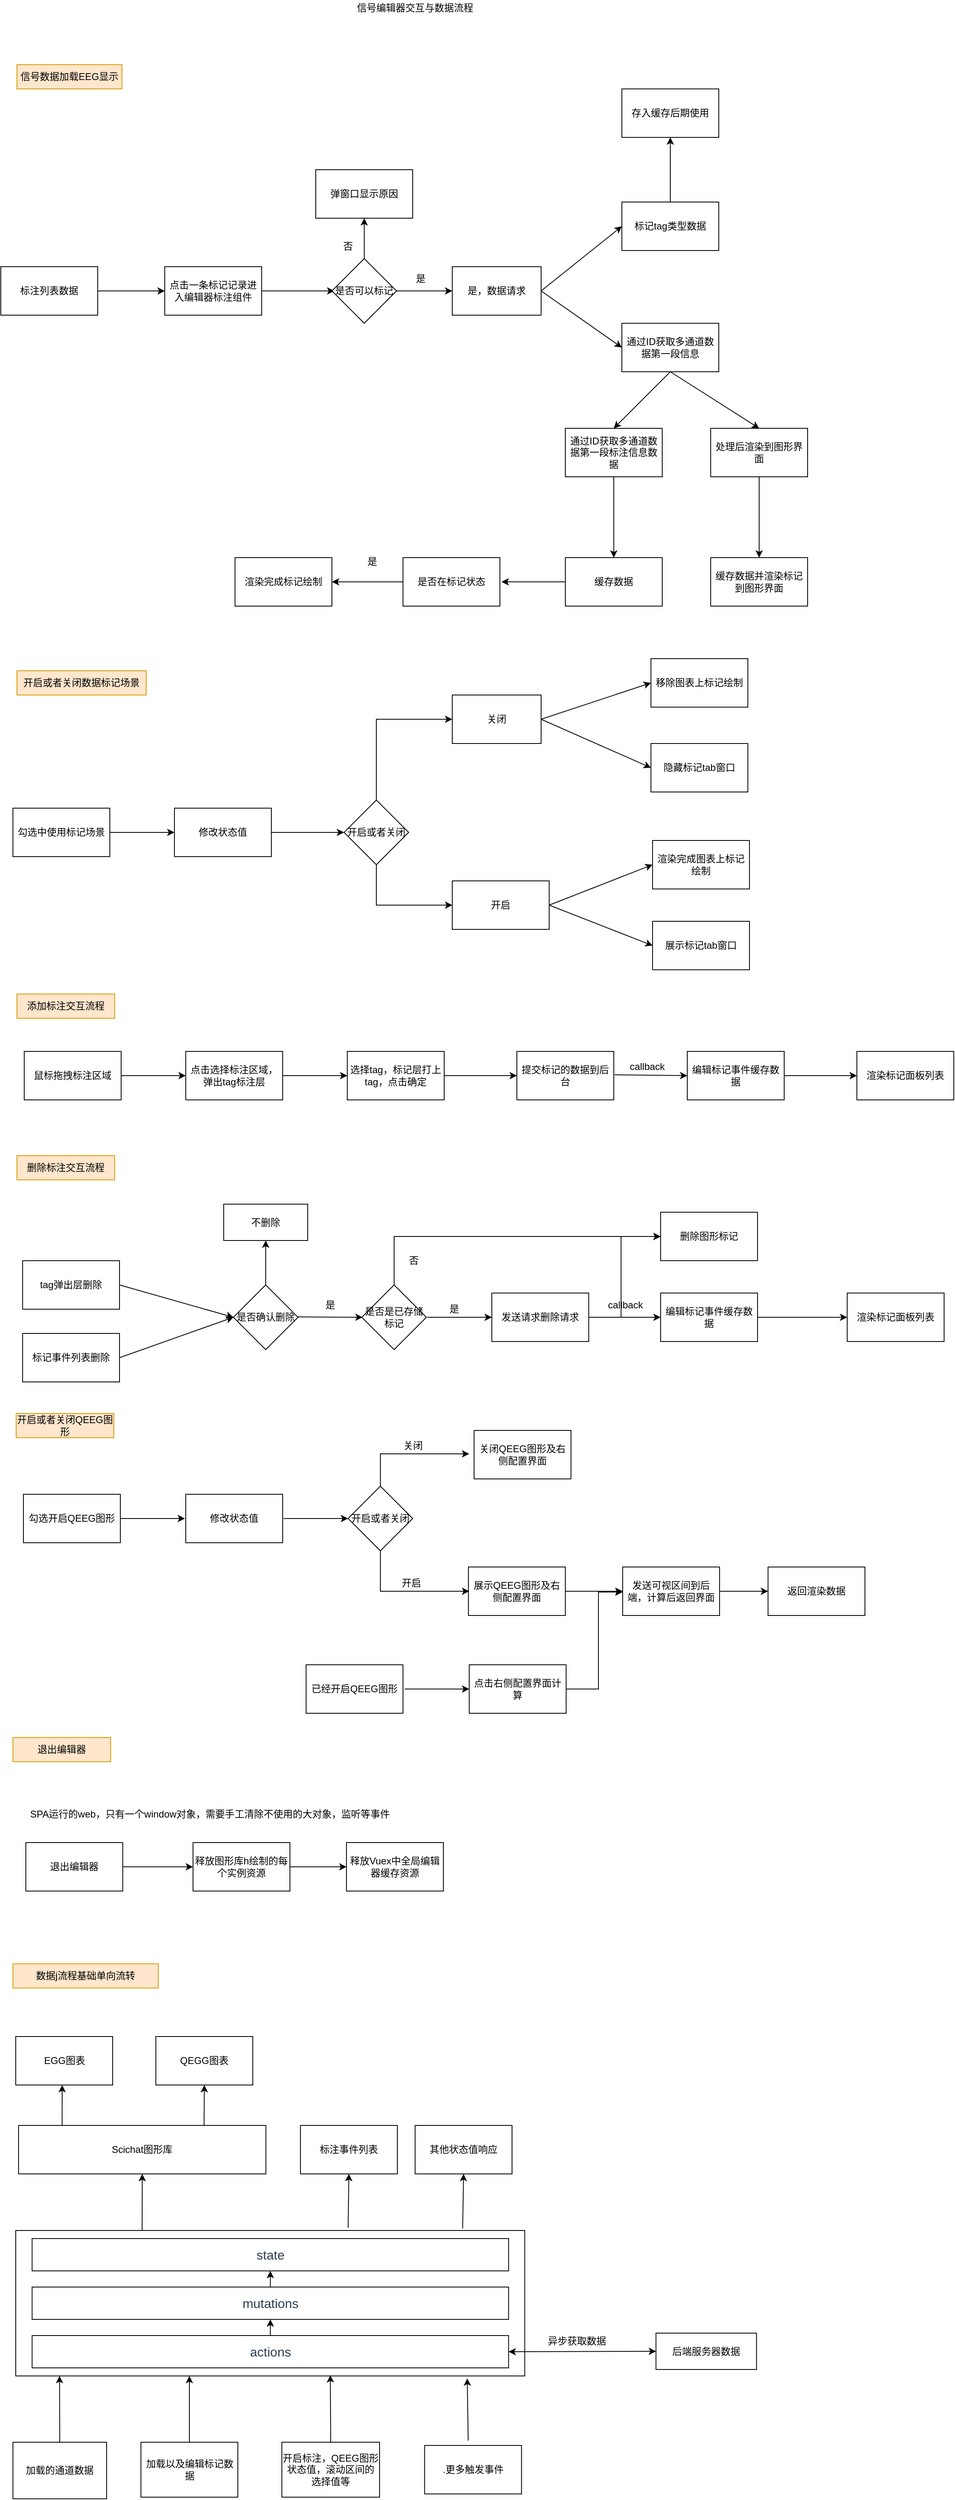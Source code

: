 <mxfile version="16.2.2" type="github">
  <diagram id="apmXh1B8-tmXU-KMJDQS" name="第 1 页">
    <mxGraphModel dx="1231" dy="684" grid="1" gridSize="10" guides="1" tooltips="1" connect="1" arrows="1" fold="1" page="1" pageScale="1" pageWidth="827" pageHeight="1169" math="0" shadow="0">
      <root>
        <mxCell id="0" />
        <mxCell id="1" parent="0" />
        <mxCell id="TZm8ICebYNsH_VxH_NXQ-2" value="标注列表数据" style="rounded=0;whiteSpace=wrap;html=1;" vertex="1" parent="1">
          <mxGeometry x="20" y="340" width="120" height="60" as="geometry" />
        </mxCell>
        <mxCell id="TZm8ICebYNsH_VxH_NXQ-3" value="是，数据请求" style="rounded=0;whiteSpace=wrap;html=1;" vertex="1" parent="1">
          <mxGeometry x="579" y="340" width="110" height="60" as="geometry" />
        </mxCell>
        <mxCell id="TZm8ICebYNsH_VxH_NXQ-4" value="通过ID获取多通道数据第一段信息" style="rounded=0;whiteSpace=wrap;html=1;" vertex="1" parent="1">
          <mxGeometry x="789" y="410" width="120" height="60" as="geometry" />
        </mxCell>
        <mxCell id="TZm8ICebYNsH_VxH_NXQ-7" value="处理后渲染到图形界面" style="rounded=0;whiteSpace=wrap;html=1;" vertex="1" parent="1">
          <mxGeometry x="899" y="540" width="120" height="60" as="geometry" />
        </mxCell>
        <mxCell id="TZm8ICebYNsH_VxH_NXQ-8" value="" style="endArrow=classic;html=1;rounded=0;exitX=0.5;exitY=1;exitDx=0;exitDy=0;entryX=0.5;entryY=0;entryDx=0;entryDy=0;" edge="1" parent="1" source="TZm8ICebYNsH_VxH_NXQ-4" target="TZm8ICebYNsH_VxH_NXQ-7">
          <mxGeometry width="50" height="50" relative="1" as="geometry">
            <mxPoint x="799" y="610" as="sourcePoint" />
            <mxPoint x="829" y="490" as="targetPoint" />
          </mxGeometry>
        </mxCell>
        <mxCell id="TZm8ICebYNsH_VxH_NXQ-13" value="勾选开启QEEG图形" style="rounded=0;whiteSpace=wrap;html=1;" vertex="1" parent="1">
          <mxGeometry x="48" y="1859" width="120" height="60" as="geometry" />
        </mxCell>
        <mxCell id="TZm8ICebYNsH_VxH_NXQ-14" value="" style="endArrow=classic;html=1;rounded=0;exitX=1;exitY=0.5;exitDx=0;exitDy=0;" edge="1" parent="1" source="TZm8ICebYNsH_VxH_NXQ-13">
          <mxGeometry width="50" height="50" relative="1" as="geometry">
            <mxPoint x="228" y="1919" as="sourcePoint" />
            <mxPoint x="248" y="1889" as="targetPoint" />
          </mxGeometry>
        </mxCell>
        <mxCell id="TZm8ICebYNsH_VxH_NXQ-15" value="发送可视区间到后端，计算后返回界面" style="rounded=0;whiteSpace=wrap;html=1;" vertex="1" parent="1">
          <mxGeometry x="790" y="1949" width="120" height="60" as="geometry" />
        </mxCell>
        <mxCell id="TZm8ICebYNsH_VxH_NXQ-16" value="" style="endArrow=classic;html=1;rounded=0;exitX=1;exitY=0.5;exitDx=0;exitDy=0;entryX=0;entryY=0.5;entryDx=0;entryDy=0;" edge="1" parent="1" source="TZm8ICebYNsH_VxH_NXQ-15" target="TZm8ICebYNsH_VxH_NXQ-17">
          <mxGeometry width="50" height="50" relative="1" as="geometry">
            <mxPoint x="505" y="2139" as="sourcePoint" />
            <mxPoint x="525" y="2099" as="targetPoint" />
          </mxGeometry>
        </mxCell>
        <mxCell id="TZm8ICebYNsH_VxH_NXQ-17" value="返回渲染数据" style="rounded=0;whiteSpace=wrap;html=1;" vertex="1" parent="1">
          <mxGeometry x="970" y="1949" width="120" height="60" as="geometry" />
        </mxCell>
        <mxCell id="TZm8ICebYNsH_VxH_NXQ-19" value="鼠标拖拽标注区域" style="rounded=0;whiteSpace=wrap;html=1;" vertex="1" parent="1">
          <mxGeometry x="49" y="1311" width="120" height="60" as="geometry" />
        </mxCell>
        <mxCell id="TZm8ICebYNsH_VxH_NXQ-21" value="信号编辑器交互与数据流程" style="text;html=1;strokeColor=none;fillColor=none;align=center;verticalAlign=middle;whiteSpace=wrap;rounded=0;" vertex="1" parent="1">
          <mxGeometry x="460" y="10" width="146" height="20" as="geometry" />
        </mxCell>
        <mxCell id="TZm8ICebYNsH_VxH_NXQ-84" value="" style="edgeStyle=orthogonalEdgeStyle;rounded=0;orthogonalLoop=1;jettySize=auto;html=1;" edge="1" parent="1" source="TZm8ICebYNsH_VxH_NXQ-22" target="TZm8ICebYNsH_VxH_NXQ-33">
          <mxGeometry relative="1" as="geometry" />
        </mxCell>
        <mxCell id="TZm8ICebYNsH_VxH_NXQ-22" value="点击选择标注区域，弹出tag标注层" style="rounded=0;whiteSpace=wrap;html=1;" vertex="1" parent="1">
          <mxGeometry x="249" y="1311" width="120" height="60" as="geometry" />
        </mxCell>
        <mxCell id="TZm8ICebYNsH_VxH_NXQ-26" value="标记tag类型数据" style="rounded=0;whiteSpace=wrap;html=1;" vertex="1" parent="1">
          <mxGeometry x="789" y="260" width="120" height="60" as="geometry" />
        </mxCell>
        <mxCell id="TZm8ICebYNsH_VxH_NXQ-27" value="通过ID获取多通道数据第一段标注信息数据" style="rounded=0;whiteSpace=wrap;html=1;" vertex="1" parent="1">
          <mxGeometry x="719" y="540" width="120" height="60" as="geometry" />
        </mxCell>
        <mxCell id="TZm8ICebYNsH_VxH_NXQ-28" value="" style="endArrow=classic;html=1;rounded=0;exitX=1;exitY=0.5;exitDx=0;exitDy=0;entryX=0;entryY=0.5;entryDx=0;entryDy=0;" edge="1" parent="1" source="TZm8ICebYNsH_VxH_NXQ-3" target="TZm8ICebYNsH_VxH_NXQ-4">
          <mxGeometry width="50" height="50" relative="1" as="geometry">
            <mxPoint x="719" y="400" as="sourcePoint" />
            <mxPoint x="779" y="370" as="targetPoint" />
          </mxGeometry>
        </mxCell>
        <mxCell id="TZm8ICebYNsH_VxH_NXQ-32" value="" style="endArrow=classic;html=1;rounded=0;entryX=0;entryY=0.5;entryDx=0;entryDy=0;" edge="1" parent="1" target="TZm8ICebYNsH_VxH_NXQ-26">
          <mxGeometry width="50" height="50" relative="1" as="geometry">
            <mxPoint x="689" y="370" as="sourcePoint" />
            <mxPoint x="759" y="210" as="targetPoint" />
          </mxGeometry>
        </mxCell>
        <mxCell id="TZm8ICebYNsH_VxH_NXQ-33" value="选择tag，标记层打上tag，点击确定" style="rounded=0;whiteSpace=wrap;html=1;" vertex="1" parent="1">
          <mxGeometry x="449" y="1311" width="120" height="60" as="geometry" />
        </mxCell>
        <mxCell id="TZm8ICebYNsH_VxH_NXQ-35" value="提交标记的数据到后台" style="rounded=0;whiteSpace=wrap;html=1;" vertex="1" parent="1">
          <mxGeometry x="659" y="1311" width="120" height="60" as="geometry" />
        </mxCell>
        <mxCell id="TZm8ICebYNsH_VxH_NXQ-37" value="缓存数据并渲染标记到图形界面" style="rounded=0;whiteSpace=wrap;html=1;" vertex="1" parent="1">
          <mxGeometry x="899" y="700" width="120" height="60" as="geometry" />
        </mxCell>
        <mxCell id="TZm8ICebYNsH_VxH_NXQ-40" value="渲染完成标记绘制" style="rounded=0;whiteSpace=wrap;html=1;" vertex="1" parent="1">
          <mxGeometry x="310" y="700" width="120" height="60" as="geometry" />
        </mxCell>
        <mxCell id="TZm8ICebYNsH_VxH_NXQ-44" value="点击一条标记记录进入编辑器标注组件" style="rounded=0;whiteSpace=wrap;html=1;" vertex="1" parent="1">
          <mxGeometry x="223" y="340" width="120" height="60" as="geometry" />
        </mxCell>
        <mxCell id="TZm8ICebYNsH_VxH_NXQ-48" value="" style="endArrow=classic;html=1;rounded=0;exitX=1;exitY=0.5;exitDx=0;exitDy=0;entryX=0;entryY=0.5;entryDx=0;entryDy=0;" edge="1" parent="1" source="TZm8ICebYNsH_VxH_NXQ-2" target="TZm8ICebYNsH_VxH_NXQ-44">
          <mxGeometry width="50" height="50" relative="1" as="geometry">
            <mxPoint x="153" y="480" as="sourcePoint" />
            <mxPoint x="203" y="430" as="targetPoint" />
          </mxGeometry>
        </mxCell>
        <mxCell id="TZm8ICebYNsH_VxH_NXQ-49" value="" style="endArrow=classic;html=1;rounded=0;exitX=1;exitY=0.5;exitDx=0;exitDy=0;entryX=0;entryY=0.5;entryDx=0;entryDy=0;" edge="1" parent="1" source="TZm8ICebYNsH_VxH_NXQ-44">
          <mxGeometry width="50" height="50" relative="1" as="geometry">
            <mxPoint x="383" y="480" as="sourcePoint" />
            <mxPoint x="433" y="370" as="targetPoint" />
          </mxGeometry>
        </mxCell>
        <mxCell id="TZm8ICebYNsH_VxH_NXQ-52" value="存入缓存后期使用" style="rounded=0;whiteSpace=wrap;html=1;" vertex="1" parent="1">
          <mxGeometry x="789" y="120" width="120" height="60" as="geometry" />
        </mxCell>
        <mxCell id="TZm8ICebYNsH_VxH_NXQ-53" value="" style="endArrow=classic;html=1;rounded=0;exitX=0.5;exitY=0;exitDx=0;exitDy=0;entryX=0.5;entryY=1;entryDx=0;entryDy=0;" edge="1" parent="1" source="TZm8ICebYNsH_VxH_NXQ-26" target="TZm8ICebYNsH_VxH_NXQ-52">
          <mxGeometry width="50" height="50" relative="1" as="geometry">
            <mxPoint x="829" y="240" as="sourcePoint" />
            <mxPoint x="879" y="190" as="targetPoint" />
          </mxGeometry>
        </mxCell>
        <mxCell id="TZm8ICebYNsH_VxH_NXQ-54" value="" style="endArrow=classic;html=1;rounded=0;exitX=0.5;exitY=1;exitDx=0;exitDy=0;entryX=0.5;entryY=0;entryDx=0;entryDy=0;" edge="1" parent="1" source="TZm8ICebYNsH_VxH_NXQ-7" target="TZm8ICebYNsH_VxH_NXQ-37">
          <mxGeometry width="50" height="50" relative="1" as="geometry">
            <mxPoint x="689" y="730" as="sourcePoint" />
            <mxPoint x="739" y="680" as="targetPoint" />
          </mxGeometry>
        </mxCell>
        <mxCell id="TZm8ICebYNsH_VxH_NXQ-55" value="" style="endArrow=classic;html=1;rounded=0;entryX=0.5;entryY=0;entryDx=0;entryDy=0;" edge="1" parent="1" target="TZm8ICebYNsH_VxH_NXQ-27">
          <mxGeometry width="50" height="50" relative="1" as="geometry">
            <mxPoint x="849" y="470" as="sourcePoint" />
            <mxPoint x="709" y="490" as="targetPoint" />
          </mxGeometry>
        </mxCell>
        <mxCell id="TZm8ICebYNsH_VxH_NXQ-59" value="勾选中使用标记场景" style="rounded=0;whiteSpace=wrap;html=1;" vertex="1" parent="1">
          <mxGeometry x="35" y="1010" width="120" height="60" as="geometry" />
        </mxCell>
        <mxCell id="TZm8ICebYNsH_VxH_NXQ-60" value="展示标记tab窗口" style="rounded=0;whiteSpace=wrap;html=1;" vertex="1" parent="1">
          <mxGeometry x="827" y="1150" width="120" height="60" as="geometry" />
        </mxCell>
        <mxCell id="TZm8ICebYNsH_VxH_NXQ-62" value="是否可以标记" style="rhombus;whiteSpace=wrap;html=1;" vertex="1" parent="1">
          <mxGeometry x="430" y="330" width="80" height="80" as="geometry" />
        </mxCell>
        <mxCell id="TZm8ICebYNsH_VxH_NXQ-63" value="" style="endArrow=classic;html=1;rounded=0;exitX=1;exitY=0.5;exitDx=0;exitDy=0;entryX=0;entryY=0.5;entryDx=0;entryDy=0;" edge="1" parent="1" source="TZm8ICebYNsH_VxH_NXQ-62" target="TZm8ICebYNsH_VxH_NXQ-3">
          <mxGeometry width="50" height="50" relative="1" as="geometry">
            <mxPoint x="560" y="480" as="sourcePoint" />
            <mxPoint x="610" y="430" as="targetPoint" />
          </mxGeometry>
        </mxCell>
        <mxCell id="TZm8ICebYNsH_VxH_NXQ-64" value="" style="endArrow=classic;html=1;rounded=0;exitX=0.5;exitY=0;exitDx=0;exitDy=0;" edge="1" parent="1" source="TZm8ICebYNsH_VxH_NXQ-62">
          <mxGeometry width="50" height="50" relative="1" as="geometry">
            <mxPoint x="480" y="270" as="sourcePoint" />
            <mxPoint x="470" y="280" as="targetPoint" />
          </mxGeometry>
        </mxCell>
        <mxCell id="TZm8ICebYNsH_VxH_NXQ-65" value="弹窗口显示原因" style="rounded=0;whiteSpace=wrap;html=1;" vertex="1" parent="1">
          <mxGeometry x="410" y="220" width="120" height="60" as="geometry" />
        </mxCell>
        <mxCell id="TZm8ICebYNsH_VxH_NXQ-66" value="否" style="text;html=1;strokeColor=none;fillColor=none;align=center;verticalAlign=middle;whiteSpace=wrap;rounded=0;" vertex="1" parent="1">
          <mxGeometry x="420" y="300" width="60" height="30" as="geometry" />
        </mxCell>
        <mxCell id="TZm8ICebYNsH_VxH_NXQ-67" value="是" style="text;html=1;strokeColor=none;fillColor=none;align=center;verticalAlign=middle;whiteSpace=wrap;rounded=0;" vertex="1" parent="1">
          <mxGeometry x="510" y="340" width="60" height="30" as="geometry" />
        </mxCell>
        <mxCell id="TZm8ICebYNsH_VxH_NXQ-68" value="修改状态值" style="rounded=0;whiteSpace=wrap;html=1;" vertex="1" parent="1">
          <mxGeometry x="235" y="1010" width="120" height="60" as="geometry" />
        </mxCell>
        <mxCell id="TZm8ICebYNsH_VxH_NXQ-69" value="" style="endArrow=classic;html=1;rounded=0;exitX=1;exitY=0.5;exitDx=0;exitDy=0;" edge="1" parent="1" source="TZm8ICebYNsH_VxH_NXQ-59" target="TZm8ICebYNsH_VxH_NXQ-68">
          <mxGeometry width="50" height="50" relative="1" as="geometry">
            <mxPoint x="245" y="1170" as="sourcePoint" />
            <mxPoint x="295" y="1120" as="targetPoint" />
          </mxGeometry>
        </mxCell>
        <mxCell id="TZm8ICebYNsH_VxH_NXQ-74" value="是否在标记状态" style="rounded=0;whiteSpace=wrap;html=1;" vertex="1" parent="1">
          <mxGeometry x="518" y="700" width="120" height="60" as="geometry" />
        </mxCell>
        <mxCell id="TZm8ICebYNsH_VxH_NXQ-75" value="" style="endArrow=classic;html=1;rounded=0;exitX=0.5;exitY=1;exitDx=0;exitDy=0;entryX=0.5;entryY=0;entryDx=0;entryDy=0;" edge="1" parent="1" source="TZm8ICebYNsH_VxH_NXQ-27" target="TZm8ICebYNsH_VxH_NXQ-171">
          <mxGeometry width="50" height="50" relative="1" as="geometry">
            <mxPoint x="760" y="680" as="sourcePoint" />
            <mxPoint x="790" y="660" as="targetPoint" />
          </mxGeometry>
        </mxCell>
        <mxCell id="TZm8ICebYNsH_VxH_NXQ-76" value="" style="endArrow=classic;html=1;rounded=0;exitX=0;exitY=0.5;exitDx=0;exitDy=0;" edge="1" parent="1" source="TZm8ICebYNsH_VxH_NXQ-74">
          <mxGeometry width="50" height="50" relative="1" as="geometry">
            <mxPoint x="420" y="760" as="sourcePoint" />
            <mxPoint x="430" y="730" as="targetPoint" />
          </mxGeometry>
        </mxCell>
        <mxCell id="TZm8ICebYNsH_VxH_NXQ-77" value="是" style="text;html=1;strokeColor=none;fillColor=none;align=center;verticalAlign=middle;whiteSpace=wrap;rounded=0;" vertex="1" parent="1">
          <mxGeometry x="450" y="690" width="60" height="30" as="geometry" />
        </mxCell>
        <mxCell id="TZm8ICebYNsH_VxH_NXQ-79" value="渲染完成图表上标记绘制" style="rounded=0;whiteSpace=wrap;html=1;" vertex="1" parent="1">
          <mxGeometry x="827" y="1050" width="120" height="60" as="geometry" />
        </mxCell>
        <mxCell id="TZm8ICebYNsH_VxH_NXQ-81" value="信号数据加载EEG显示" style="text;html=1;strokeColor=#d79b00;fillColor=#ffe6cc;align=center;verticalAlign=middle;whiteSpace=wrap;rounded=0;" vertex="1" parent="1">
          <mxGeometry x="40" y="90" width="130" height="30" as="geometry" />
        </mxCell>
        <mxCell id="TZm8ICebYNsH_VxH_NXQ-82" value="开启或者关闭数据标记场景" style="text;html=1;strokeColor=#d79b00;fillColor=#ffe6cc;align=center;verticalAlign=middle;whiteSpace=wrap;rounded=0;" vertex="1" parent="1">
          <mxGeometry x="40" y="840" width="160" height="30" as="geometry" />
        </mxCell>
        <mxCell id="TZm8ICebYNsH_VxH_NXQ-85" value="添加标注交互流程" style="text;html=1;strokeColor=#d79b00;fillColor=#ffe6cc;align=center;verticalAlign=middle;whiteSpace=wrap;rounded=0;" vertex="1" parent="1">
          <mxGeometry x="40" y="1240" width="121" height="30" as="geometry" />
        </mxCell>
        <mxCell id="TZm8ICebYNsH_VxH_NXQ-87" value="" style="endArrow=classic;html=1;rounded=0;exitX=1;exitY=0.5;exitDx=0;exitDy=0;entryX=0;entryY=0.5;entryDx=0;entryDy=0;" edge="1" parent="1" source="TZm8ICebYNsH_VxH_NXQ-19" target="TZm8ICebYNsH_VxH_NXQ-22">
          <mxGeometry width="50" height="50" relative="1" as="geometry">
            <mxPoint x="189" y="1371" as="sourcePoint" />
            <mxPoint x="239" y="1321" as="targetPoint" />
          </mxGeometry>
        </mxCell>
        <mxCell id="TZm8ICebYNsH_VxH_NXQ-88" value="" style="endArrow=classic;html=1;rounded=0;exitX=1;exitY=0.5;exitDx=0;exitDy=0;entryX=0;entryY=0.5;entryDx=0;entryDy=0;" edge="1" parent="1" source="TZm8ICebYNsH_VxH_NXQ-33" target="TZm8ICebYNsH_VxH_NXQ-35">
          <mxGeometry width="50" height="50" relative="1" as="geometry">
            <mxPoint x="629" y="1451" as="sourcePoint" />
            <mxPoint x="679" y="1401" as="targetPoint" />
          </mxGeometry>
        </mxCell>
        <mxCell id="TZm8ICebYNsH_VxH_NXQ-94" value="开启或者关闭" style="rhombus;whiteSpace=wrap;html=1;" vertex="1" parent="1">
          <mxGeometry x="445" y="1000" width="80" height="80" as="geometry" />
        </mxCell>
        <mxCell id="TZm8ICebYNsH_VxH_NXQ-95" value="" style="endArrow=classic;html=1;rounded=0;exitX=1;exitY=0.5;exitDx=0;exitDy=0;entryX=0;entryY=0.5;entryDx=0;entryDy=0;" edge="1" parent="1" source="TZm8ICebYNsH_VxH_NXQ-68" target="TZm8ICebYNsH_VxH_NXQ-94">
          <mxGeometry width="50" height="50" relative="1" as="geometry">
            <mxPoint x="415" y="1170" as="sourcePoint" />
            <mxPoint x="465" y="1120" as="targetPoint" />
          </mxGeometry>
        </mxCell>
        <mxCell id="TZm8ICebYNsH_VxH_NXQ-96" value="" style="endArrow=classic;html=1;rounded=0;exitX=0.5;exitY=1;exitDx=0;exitDy=0;entryX=0;entryY=0.5;entryDx=0;entryDy=0;" edge="1" parent="1" source="TZm8ICebYNsH_VxH_NXQ-94" target="TZm8ICebYNsH_VxH_NXQ-100">
          <mxGeometry width="50" height="50" relative="1" as="geometry">
            <mxPoint x="555" y="1070" as="sourcePoint" />
            <mxPoint x="615" y="1040" as="targetPoint" />
            <Array as="points">
              <mxPoint x="485" y="1130" />
            </Array>
          </mxGeometry>
        </mxCell>
        <mxCell id="TZm8ICebYNsH_VxH_NXQ-100" value="开启" style="rounded=0;whiteSpace=wrap;html=1;" vertex="1" parent="1">
          <mxGeometry x="579" y="1100" width="120" height="60" as="geometry" />
        </mxCell>
        <mxCell id="TZm8ICebYNsH_VxH_NXQ-101" value="" style="endArrow=classic;html=1;rounded=0;exitX=1;exitY=0.5;exitDx=0;exitDy=0;entryX=0;entryY=0.5;entryDx=0;entryDy=0;" edge="1" parent="1" source="TZm8ICebYNsH_VxH_NXQ-100" target="TZm8ICebYNsH_VxH_NXQ-79">
          <mxGeometry width="50" height="50" relative="1" as="geometry">
            <mxPoint x="684" y="1220" as="sourcePoint" />
            <mxPoint x="734" y="1170" as="targetPoint" />
          </mxGeometry>
        </mxCell>
        <mxCell id="TZm8ICebYNsH_VxH_NXQ-102" value="" style="endArrow=classic;html=1;rounded=0;exitX=1;exitY=0.5;exitDx=0;exitDy=0;entryX=0;entryY=0.5;entryDx=0;entryDy=0;" edge="1" parent="1" source="TZm8ICebYNsH_VxH_NXQ-100" target="TZm8ICebYNsH_VxH_NXQ-60">
          <mxGeometry width="50" height="50" relative="1" as="geometry">
            <mxPoint x="674" y="1220" as="sourcePoint" />
            <mxPoint x="724" y="1170" as="targetPoint" />
          </mxGeometry>
        </mxCell>
        <mxCell id="TZm8ICebYNsH_VxH_NXQ-103" value="" style="endArrow=classic;html=1;rounded=0;exitX=0.5;exitY=0;exitDx=0;exitDy=0;entryX=0;entryY=0.5;entryDx=0;entryDy=0;" edge="1" parent="1" source="TZm8ICebYNsH_VxH_NXQ-94" target="TZm8ICebYNsH_VxH_NXQ-104">
          <mxGeometry width="50" height="50" relative="1" as="geometry">
            <mxPoint x="465" y="990" as="sourcePoint" />
            <mxPoint x="485" y="930" as="targetPoint" />
            <Array as="points">
              <mxPoint x="485" y="900" />
            </Array>
          </mxGeometry>
        </mxCell>
        <mxCell id="TZm8ICebYNsH_VxH_NXQ-104" value="关闭" style="rounded=0;whiteSpace=wrap;html=1;" vertex="1" parent="1">
          <mxGeometry x="579" y="870" width="110" height="60" as="geometry" />
        </mxCell>
        <mxCell id="TZm8ICebYNsH_VxH_NXQ-106" value="隐藏标记tab窗口" style="rounded=0;whiteSpace=wrap;html=1;" vertex="1" parent="1">
          <mxGeometry x="825" y="930" width="120" height="60" as="geometry" />
        </mxCell>
        <mxCell id="TZm8ICebYNsH_VxH_NXQ-107" value="移除图表上标记绘制" style="rounded=0;whiteSpace=wrap;html=1;" vertex="1" parent="1">
          <mxGeometry x="825" y="825" width="120" height="60" as="geometry" />
        </mxCell>
        <mxCell id="TZm8ICebYNsH_VxH_NXQ-108" value="" style="endArrow=classic;html=1;rounded=0;exitX=1;exitY=0.5;exitDx=0;exitDy=0;entryX=0;entryY=0.5;entryDx=0;entryDy=0;" edge="1" parent="1" source="TZm8ICebYNsH_VxH_NXQ-104" target="TZm8ICebYNsH_VxH_NXQ-107">
          <mxGeometry width="50" height="50" relative="1" as="geometry">
            <mxPoint x="695" y="900" as="sourcePoint" />
            <mxPoint x="805" y="840" as="targetPoint" />
          </mxGeometry>
        </mxCell>
        <mxCell id="TZm8ICebYNsH_VxH_NXQ-109" value="" style="endArrow=classic;html=1;rounded=0;exitX=1;exitY=0.5;exitDx=0;exitDy=0;entryX=0;entryY=0.5;entryDx=0;entryDy=0;" edge="1" parent="1" source="TZm8ICebYNsH_VxH_NXQ-104" target="TZm8ICebYNsH_VxH_NXQ-106">
          <mxGeometry width="50" height="50" relative="1" as="geometry">
            <mxPoint x="725" y="1010" as="sourcePoint" />
            <mxPoint x="775" y="960" as="targetPoint" />
          </mxGeometry>
        </mxCell>
        <mxCell id="TZm8ICebYNsH_VxH_NXQ-110" value="编辑标记事件缓存数据" style="rounded=0;whiteSpace=wrap;html=1;" vertex="1" parent="1">
          <mxGeometry x="870" y="1311" width="120" height="60" as="geometry" />
        </mxCell>
        <mxCell id="TZm8ICebYNsH_VxH_NXQ-111" value="" style="endArrow=classic;html=1;rounded=0;entryX=0;entryY=0.5;entryDx=0;entryDy=0;" edge="1" parent="1" target="TZm8ICebYNsH_VxH_NXQ-110">
          <mxGeometry width="50" height="50" relative="1" as="geometry">
            <mxPoint x="780" y="1340" as="sourcePoint" />
            <mxPoint x="840" y="1320" as="targetPoint" />
          </mxGeometry>
        </mxCell>
        <mxCell id="TZm8ICebYNsH_VxH_NXQ-112" value="callback" style="text;html=1;align=center;verticalAlign=middle;resizable=0;points=[];autosize=1;strokeColor=none;fillColor=none;" vertex="1" parent="1">
          <mxGeometry x="790" y="1320" width="60" height="20" as="geometry" />
        </mxCell>
        <mxCell id="TZm8ICebYNsH_VxH_NXQ-113" value="渲染标记面板列表" style="rounded=0;whiteSpace=wrap;html=1;" vertex="1" parent="1">
          <mxGeometry x="1080" y="1311" width="120" height="60" as="geometry" />
        </mxCell>
        <mxCell id="TZm8ICebYNsH_VxH_NXQ-114" value="" style="endArrow=classic;html=1;rounded=0;exitX=1;exitY=0.5;exitDx=0;exitDy=0;entryX=0;entryY=0.5;entryDx=0;entryDy=0;" edge="1" parent="1" source="TZm8ICebYNsH_VxH_NXQ-110" target="TZm8ICebYNsH_VxH_NXQ-113">
          <mxGeometry width="50" height="50" relative="1" as="geometry">
            <mxPoint x="1020" y="1360" as="sourcePoint" />
            <mxPoint x="1070" y="1310" as="targetPoint" />
          </mxGeometry>
        </mxCell>
        <mxCell id="TZm8ICebYNsH_VxH_NXQ-115" value="删除标注交互流程" style="text;html=1;strokeColor=#d79b00;fillColor=#ffe6cc;align=center;verticalAlign=middle;whiteSpace=wrap;rounded=0;" vertex="1" parent="1">
          <mxGeometry x="40" y="1440" width="121" height="30" as="geometry" />
        </mxCell>
        <mxCell id="TZm8ICebYNsH_VxH_NXQ-117" value="tag弹出层删除" style="rounded=0;whiteSpace=wrap;html=1;" vertex="1" parent="1">
          <mxGeometry x="47" y="1570" width="120" height="60" as="geometry" />
        </mxCell>
        <mxCell id="TZm8ICebYNsH_VxH_NXQ-118" value="标记事件列表删除" style="rounded=0;whiteSpace=wrap;html=1;" vertex="1" parent="1">
          <mxGeometry x="47" y="1660" width="120" height="60" as="geometry" />
        </mxCell>
        <mxCell id="TZm8ICebYNsH_VxH_NXQ-121" value="" style="endArrow=classic;html=1;rounded=0;exitX=1;exitY=0.5;exitDx=0;exitDy=0;" edge="1" parent="1" source="TZm8ICebYNsH_VxH_NXQ-117">
          <mxGeometry width="50" height="50" relative="1" as="geometry">
            <mxPoint x="208" y="1630" as="sourcePoint" />
            <mxPoint x="308" y="1640" as="targetPoint" />
          </mxGeometry>
        </mxCell>
        <mxCell id="TZm8ICebYNsH_VxH_NXQ-122" value="" style="endArrow=classic;html=1;rounded=0;exitX=1;exitY=0.5;exitDx=0;exitDy=0;" edge="1" parent="1" source="TZm8ICebYNsH_VxH_NXQ-118">
          <mxGeometry width="50" height="50" relative="1" as="geometry">
            <mxPoint x="228" y="1730" as="sourcePoint" />
            <mxPoint x="308" y="1640" as="targetPoint" />
          </mxGeometry>
        </mxCell>
        <mxCell id="TZm8ICebYNsH_VxH_NXQ-125" value="" style="endArrow=classic;html=1;rounded=0;exitX=1;exitY=0.5;exitDx=0;exitDy=0;" edge="1" parent="1">
          <mxGeometry width="50" height="50" relative="1" as="geometry">
            <mxPoint x="388" y="1639.5" as="sourcePoint" />
            <mxPoint x="468" y="1640" as="targetPoint" />
          </mxGeometry>
        </mxCell>
        <mxCell id="TZm8ICebYNsH_VxH_NXQ-126" value="是否确认删除" style="rhombus;whiteSpace=wrap;html=1;" vertex="1" parent="1">
          <mxGeometry x="308" y="1600" width="80" height="80" as="geometry" />
        </mxCell>
        <mxCell id="TZm8ICebYNsH_VxH_NXQ-127" value="是" style="text;html=1;strokeColor=none;fillColor=none;align=center;verticalAlign=middle;whiteSpace=wrap;rounded=0;" vertex="1" parent="1">
          <mxGeometry x="398" y="1610" width="60" height="30" as="geometry" />
        </mxCell>
        <mxCell id="TZm8ICebYNsH_VxH_NXQ-128" value="是否是已存储标记" style="rhombus;whiteSpace=wrap;html=1;" vertex="1" parent="1">
          <mxGeometry x="467" y="1600" width="80" height="80" as="geometry" />
        </mxCell>
        <mxCell id="TZm8ICebYNsH_VxH_NXQ-129" value="" style="endArrow=classic;html=1;rounded=0;exitX=0.5;exitY=0;exitDx=0;exitDy=0;entryX=0.5;entryY=1;entryDx=0;entryDy=0;" edge="1" parent="1" source="TZm8ICebYNsH_VxH_NXQ-126" target="TZm8ICebYNsH_VxH_NXQ-130">
          <mxGeometry width="50" height="50" relative="1" as="geometry">
            <mxPoint x="328" y="1600" as="sourcePoint" />
            <mxPoint x="348" y="1540" as="targetPoint" />
          </mxGeometry>
        </mxCell>
        <mxCell id="TZm8ICebYNsH_VxH_NXQ-130" value="不删除" style="rounded=0;whiteSpace=wrap;html=1;" vertex="1" parent="1">
          <mxGeometry x="296" y="1500" width="104" height="45" as="geometry" />
        </mxCell>
        <mxCell id="TZm8ICebYNsH_VxH_NXQ-132" value="" style="endArrow=classic;html=1;rounded=0;" edge="1" parent="1">
          <mxGeometry width="50" height="50" relative="1" as="geometry">
            <mxPoint x="548" y="1640" as="sourcePoint" />
            <mxPoint x="628" y="1640" as="targetPoint" />
          </mxGeometry>
        </mxCell>
        <mxCell id="TZm8ICebYNsH_VxH_NXQ-133" value="是" style="text;html=1;align=center;verticalAlign=middle;resizable=0;points=[];autosize=1;strokeColor=none;fillColor=none;" vertex="1" parent="1">
          <mxGeometry x="566" y="1620" width="30" height="20" as="geometry" />
        </mxCell>
        <mxCell id="TZm8ICebYNsH_VxH_NXQ-134" value="发送请求删除请求" style="rounded=0;whiteSpace=wrap;html=1;" vertex="1" parent="1">
          <mxGeometry x="628" y="1610" width="120" height="60" as="geometry" />
        </mxCell>
        <mxCell id="TZm8ICebYNsH_VxH_NXQ-135" value="&lt;span&gt;编辑标记事件缓存数据&lt;/span&gt;" style="rounded=0;whiteSpace=wrap;html=1;" vertex="1" parent="1">
          <mxGeometry x="837" y="1610" width="120" height="60" as="geometry" />
        </mxCell>
        <mxCell id="TZm8ICebYNsH_VxH_NXQ-136" value="" style="endArrow=classic;html=1;rounded=0;exitX=1;exitY=0.5;exitDx=0;exitDy=0;entryX=0;entryY=0.5;entryDx=0;entryDy=0;" edge="1" parent="1" source="TZm8ICebYNsH_VxH_NXQ-134" target="TZm8ICebYNsH_VxH_NXQ-135">
          <mxGeometry width="50" height="50" relative="1" as="geometry">
            <mxPoint x="788" y="1750" as="sourcePoint" />
            <mxPoint x="838" y="1700" as="targetPoint" />
          </mxGeometry>
        </mxCell>
        <mxCell id="TZm8ICebYNsH_VxH_NXQ-137" value="callback" style="text;html=1;align=center;verticalAlign=middle;resizable=0;points=[];autosize=1;strokeColor=none;fillColor=none;" vertex="1" parent="1">
          <mxGeometry x="763" y="1615" width="60" height="20" as="geometry" />
        </mxCell>
        <mxCell id="TZm8ICebYNsH_VxH_NXQ-138" value="&lt;span&gt;渲染标记面板列表&lt;/span&gt;" style="rounded=0;whiteSpace=wrap;html=1;" vertex="1" parent="1">
          <mxGeometry x="1068" y="1610" width="120" height="60" as="geometry" />
        </mxCell>
        <mxCell id="TZm8ICebYNsH_VxH_NXQ-139" value="" style="endArrow=classic;html=1;rounded=0;exitX=1;exitY=0.5;exitDx=0;exitDy=0;entryX=0;entryY=0.5;entryDx=0;entryDy=0;" edge="1" parent="1" source="TZm8ICebYNsH_VxH_NXQ-135" target="TZm8ICebYNsH_VxH_NXQ-138">
          <mxGeometry width="50" height="50" relative="1" as="geometry">
            <mxPoint x="1028" y="1750" as="sourcePoint" />
            <mxPoint x="1078" y="1700" as="targetPoint" />
          </mxGeometry>
        </mxCell>
        <mxCell id="TZm8ICebYNsH_VxH_NXQ-140" value="" style="endArrow=classic;html=1;rounded=0;exitX=0.5;exitY=0;exitDx=0;exitDy=0;entryX=0;entryY=0.5;entryDx=0;entryDy=0;" edge="1" parent="1" source="TZm8ICebYNsH_VxH_NXQ-128" target="TZm8ICebYNsH_VxH_NXQ-141">
          <mxGeometry width="50" height="50" relative="1" as="geometry">
            <mxPoint x="528" y="1560" as="sourcePoint" />
            <mxPoint x="828" y="1540" as="targetPoint" />
            <Array as="points">
              <mxPoint x="507" y="1540" />
            </Array>
          </mxGeometry>
        </mxCell>
        <mxCell id="TZm8ICebYNsH_VxH_NXQ-141" value="删除图形标记" style="rounded=0;whiteSpace=wrap;html=1;" vertex="1" parent="1">
          <mxGeometry x="837" y="1510" width="120" height="60" as="geometry" />
        </mxCell>
        <mxCell id="TZm8ICebYNsH_VxH_NXQ-142" value="" style="endArrow=classic;html=1;rounded=0;entryX=0;entryY=0.5;entryDx=0;entryDy=0;" edge="1" parent="1" target="TZm8ICebYNsH_VxH_NXQ-141">
          <mxGeometry width="50" height="50" relative="1" as="geometry">
            <mxPoint x="788" y="1640" as="sourcePoint" />
            <mxPoint x="788" y="1510" as="targetPoint" />
            <Array as="points">
              <mxPoint x="788" y="1540" />
            </Array>
          </mxGeometry>
        </mxCell>
        <mxCell id="TZm8ICebYNsH_VxH_NXQ-143" value="否" style="text;html=1;align=center;verticalAlign=middle;resizable=0;points=[];autosize=1;strokeColor=none;fillColor=none;" vertex="1" parent="1">
          <mxGeometry x="516" y="1560" width="30" height="20" as="geometry" />
        </mxCell>
        <mxCell id="TZm8ICebYNsH_VxH_NXQ-144" value="开启或者关闭QEEG图形" style="text;html=1;strokeColor=#d79b00;fillColor=#ffe6cc;align=center;verticalAlign=middle;whiteSpace=wrap;rounded=0;" vertex="1" parent="1">
          <mxGeometry x="39" y="1759" width="121" height="30" as="geometry" />
        </mxCell>
        <mxCell id="TZm8ICebYNsH_VxH_NXQ-145" value="数据j流程基础单向流转" style="text;html=1;strokeColor=#d79b00;fillColor=#ffe6cc;align=center;verticalAlign=middle;whiteSpace=wrap;rounded=0;" vertex="1" parent="1">
          <mxGeometry x="35" y="2440" width="180" height="30" as="geometry" />
        </mxCell>
        <mxCell id="TZm8ICebYNsH_VxH_NXQ-147" value="已经开启QEEG图形" style="rounded=0;whiteSpace=wrap;html=1;" vertex="1" parent="1">
          <mxGeometry x="398" y="2070" width="120" height="60" as="geometry" />
        </mxCell>
        <mxCell id="TZm8ICebYNsH_VxH_NXQ-148" value="点击右侧配置界面计算" style="rounded=0;whiteSpace=wrap;html=1;" vertex="1" parent="1">
          <mxGeometry x="600" y="2070" width="120" height="60" as="geometry" />
        </mxCell>
        <mxCell id="TZm8ICebYNsH_VxH_NXQ-149" value="" style="endArrow=classic;html=1;rounded=0;entryX=0;entryY=0.5;entryDx=0;entryDy=0;" edge="1" parent="1" target="TZm8ICebYNsH_VxH_NXQ-148">
          <mxGeometry width="50" height="50" relative="1" as="geometry">
            <mxPoint x="520" y="2100" as="sourcePoint" />
            <mxPoint x="600" y="2080" as="targetPoint" />
          </mxGeometry>
        </mxCell>
        <mxCell id="TZm8ICebYNsH_VxH_NXQ-153" value="" style="endArrow=classic;html=1;rounded=0;exitX=1;exitY=0.5;exitDx=0;exitDy=0;" edge="1" parent="1" source="TZm8ICebYNsH_VxH_NXQ-148">
          <mxGeometry width="50" height="50" relative="1" as="geometry">
            <mxPoint x="780" y="2220" as="sourcePoint" />
            <mxPoint x="790" y="1980" as="targetPoint" />
            <Array as="points">
              <mxPoint x="760" y="2100" />
              <mxPoint x="760" y="1980" />
            </Array>
          </mxGeometry>
        </mxCell>
        <mxCell id="TZm8ICebYNsH_VxH_NXQ-154" value="展示QEEG图形及右侧配置界面" style="rounded=0;whiteSpace=wrap;html=1;" vertex="1" parent="1">
          <mxGeometry x="599" y="1949" width="120" height="60" as="geometry" />
        </mxCell>
        <mxCell id="TZm8ICebYNsH_VxH_NXQ-155" value="" style="endArrow=classic;html=1;rounded=0;exitX=1;exitY=0.5;exitDx=0;exitDy=0;entryX=0;entryY=0.5;entryDx=0;entryDy=0;" edge="1" parent="1" source="TZm8ICebYNsH_VxH_NXQ-154" target="TZm8ICebYNsH_VxH_NXQ-15">
          <mxGeometry width="50" height="50" relative="1" as="geometry">
            <mxPoint x="285" y="2029" as="sourcePoint" />
            <mxPoint x="335" y="1979" as="targetPoint" />
          </mxGeometry>
        </mxCell>
        <mxCell id="TZm8ICebYNsH_VxH_NXQ-164" value="修改状态值" style="rounded=0;whiteSpace=wrap;html=1;" vertex="1" parent="1">
          <mxGeometry x="249" y="1859" width="120" height="60" as="geometry" />
        </mxCell>
        <mxCell id="TZm8ICebYNsH_VxH_NXQ-165" value="开启或者关闭" style="rhombus;whiteSpace=wrap;html=1;" vertex="1" parent="1">
          <mxGeometry x="450" y="1849" width="80" height="80" as="geometry" />
        </mxCell>
        <mxCell id="TZm8ICebYNsH_VxH_NXQ-166" value="" style="endArrow=classic;html=1;rounded=0;entryX=0;entryY=0.5;entryDx=0;entryDy=0;" edge="1" parent="1" target="TZm8ICebYNsH_VxH_NXQ-165">
          <mxGeometry width="50" height="50" relative="1" as="geometry">
            <mxPoint x="370" y="1889" as="sourcePoint" />
            <mxPoint x="440" y="1959" as="targetPoint" />
          </mxGeometry>
        </mxCell>
        <mxCell id="TZm8ICebYNsH_VxH_NXQ-167" value="" style="endArrow=classic;html=1;rounded=0;exitX=0.5;exitY=1;exitDx=0;exitDy=0;" edge="1" parent="1" source="TZm8ICebYNsH_VxH_NXQ-165">
          <mxGeometry width="50" height="50" relative="1" as="geometry">
            <mxPoint x="610" y="1929" as="sourcePoint" />
            <mxPoint x="600" y="1979" as="targetPoint" />
            <Array as="points">
              <mxPoint x="490" y="1979" />
            </Array>
          </mxGeometry>
        </mxCell>
        <mxCell id="TZm8ICebYNsH_VxH_NXQ-168" value="开启" style="text;html=1;align=center;verticalAlign=middle;resizable=0;points=[];autosize=1;strokeColor=none;fillColor=none;" vertex="1" parent="1">
          <mxGeometry x="508" y="1959" width="40" height="20" as="geometry" />
        </mxCell>
        <mxCell id="TZm8ICebYNsH_VxH_NXQ-169" value="" style="endArrow=classic;html=1;rounded=0;exitX=0.5;exitY=0;exitDx=0;exitDy=0;" edge="1" parent="1" source="TZm8ICebYNsH_VxH_NXQ-165">
          <mxGeometry width="50" height="50" relative="1" as="geometry">
            <mxPoint x="530" y="1829" as="sourcePoint" />
            <mxPoint x="600" y="1809" as="targetPoint" />
            <Array as="points">
              <mxPoint x="490" y="1809" />
            </Array>
          </mxGeometry>
        </mxCell>
        <mxCell id="TZm8ICebYNsH_VxH_NXQ-170" value="关闭" style="text;html=1;align=center;verticalAlign=middle;resizable=0;points=[];autosize=1;strokeColor=none;fillColor=none;" vertex="1" parent="1">
          <mxGeometry x="510" y="1789" width="40" height="20" as="geometry" />
        </mxCell>
        <mxCell id="TZm8ICebYNsH_VxH_NXQ-171" value="缓存数据" style="rounded=0;whiteSpace=wrap;html=1;" vertex="1" parent="1">
          <mxGeometry x="719" y="700" width="120" height="60" as="geometry" />
        </mxCell>
        <mxCell id="TZm8ICebYNsH_VxH_NXQ-172" value="" style="endArrow=classic;html=1;rounded=0;exitX=0;exitY=0.5;exitDx=0;exitDy=0;" edge="1" parent="1" source="TZm8ICebYNsH_VxH_NXQ-171">
          <mxGeometry width="50" height="50" relative="1" as="geometry">
            <mxPoint x="640" y="840" as="sourcePoint" />
            <mxPoint x="640" y="730" as="targetPoint" />
          </mxGeometry>
        </mxCell>
        <mxCell id="TZm8ICebYNsH_VxH_NXQ-178" value="关闭QEEG图形及右侧配置界面" style="rounded=0;whiteSpace=wrap;html=1;" vertex="1" parent="1">
          <mxGeometry x="606" y="1780" width="120" height="60" as="geometry" />
        </mxCell>
        <mxCell id="TZm8ICebYNsH_VxH_NXQ-179" value="Scichat图形库" style="rounded=0;whiteSpace=wrap;html=1;" vertex="1" parent="1">
          <mxGeometry x="42" y="2640" width="306.25" height="60" as="geometry" />
        </mxCell>
        <mxCell id="TZm8ICebYNsH_VxH_NXQ-180" value="EGG图表" style="rounded=0;whiteSpace=wrap;html=1;" vertex="1" parent="1">
          <mxGeometry x="38.5" y="2530" width="120" height="60" as="geometry" />
        </mxCell>
        <mxCell id="TZm8ICebYNsH_VxH_NXQ-181" value="标注事件列表" style="rounded=0;whiteSpace=wrap;html=1;" vertex="1" parent="1">
          <mxGeometry x="391" y="2640" width="120" height="60" as="geometry" />
        </mxCell>
        <mxCell id="TZm8ICebYNsH_VxH_NXQ-182" value="" style="rounded=0;whiteSpace=wrap;html=1;" vertex="1" parent="1">
          <mxGeometry x="38.5" y="2770" width="630.25" height="180" as="geometry" />
        </mxCell>
        <mxCell id="TZm8ICebYNsH_VxH_NXQ-183" value="加载的通道数据" style="rounded=0;whiteSpace=wrap;html=1;" vertex="1" parent="1">
          <mxGeometry x="35" y="3032" width="116" height="70" as="geometry" />
        </mxCell>
        <mxCell id="TZm8ICebYNsH_VxH_NXQ-184" value="退出编辑器" style="rounded=0;whiteSpace=wrap;html=1;" vertex="1" parent="1">
          <mxGeometry x="51" y="2290" width="120" height="60" as="geometry" />
        </mxCell>
        <mxCell id="TZm8ICebYNsH_VxH_NXQ-185" value="退出编辑器" style="text;html=1;strokeColor=#d79b00;fillColor=#ffe6cc;align=center;verticalAlign=middle;whiteSpace=wrap;rounded=0;" vertex="1" parent="1">
          <mxGeometry x="35" y="2160" width="121" height="30" as="geometry" />
        </mxCell>
        <mxCell id="TZm8ICebYNsH_VxH_NXQ-186" value="释放图形库h绘制的每个实例资源" style="rounded=0;whiteSpace=wrap;html=1;" vertex="1" parent="1">
          <mxGeometry x="258" y="2290" width="120" height="60" as="geometry" />
        </mxCell>
        <mxCell id="TZm8ICebYNsH_VxH_NXQ-187" value="" style="endArrow=classic;html=1;rounded=0;exitX=1;exitY=0.5;exitDx=0;exitDy=0;entryX=0;entryY=0.5;entryDx=0;entryDy=0;" edge="1" parent="1" source="TZm8ICebYNsH_VxH_NXQ-184" target="TZm8ICebYNsH_VxH_NXQ-186">
          <mxGeometry width="50" height="50" relative="1" as="geometry">
            <mxPoint x="218" y="2450" as="sourcePoint" />
            <mxPoint x="268" y="2400" as="targetPoint" />
          </mxGeometry>
        </mxCell>
        <mxCell id="TZm8ICebYNsH_VxH_NXQ-188" value="" style="endArrow=classic;html=1;rounded=0;exitX=1;exitY=0.5;exitDx=0;exitDy=0;" edge="1" parent="1" source="TZm8ICebYNsH_VxH_NXQ-186">
          <mxGeometry width="50" height="50" relative="1" as="geometry">
            <mxPoint x="468" y="2340" as="sourcePoint" />
            <mxPoint x="448" y="2320" as="targetPoint" />
          </mxGeometry>
        </mxCell>
        <mxCell id="TZm8ICebYNsH_VxH_NXQ-189" value="释放Vuex中全局编辑器缓存资源" style="rounded=0;whiteSpace=wrap;html=1;" vertex="1" parent="1">
          <mxGeometry x="448" y="2290" width="120" height="60" as="geometry" />
        </mxCell>
        <mxCell id="TZm8ICebYNsH_VxH_NXQ-190" value="SPA运行的web，只有一个window对象，需要手工清除不使用的大对象，监听等事件" style="text;html=1;strokeColor=none;fillColor=none;align=center;verticalAlign=middle;whiteSpace=wrap;rounded=0;" vertex="1" parent="1">
          <mxGeometry x="53" y="2240" width="452" height="30" as="geometry" />
        </mxCell>
        <mxCell id="TZm8ICebYNsH_VxH_NXQ-191" value="" style="endArrow=classic;html=1;rounded=0;exitX=0.5;exitY=0;exitDx=0;exitDy=0;entryX=0.086;entryY=1;entryDx=0;entryDy=0;entryPerimeter=0;" edge="1" parent="1" source="TZm8ICebYNsH_VxH_NXQ-183" target="TZm8ICebYNsH_VxH_NXQ-182">
          <mxGeometry width="50" height="50" relative="1" as="geometry">
            <mxPoint x="88.5" y="3000" as="sourcePoint" />
            <mxPoint x="92.75" y="2960" as="targetPoint" />
          </mxGeometry>
        </mxCell>
        <mxCell id="TZm8ICebYNsH_VxH_NXQ-193" value="加载以及编辑标记数据" style="rounded=0;whiteSpace=wrap;html=1;" vertex="1" parent="1">
          <mxGeometry x="193.5" y="3032" width="120" height="68" as="geometry" />
        </mxCell>
        <mxCell id="TZm8ICebYNsH_VxH_NXQ-194" value="" style="endArrow=classic;html=1;rounded=0;exitX=0.5;exitY=0;exitDx=0;exitDy=0;" edge="1" parent="1" source="TZm8ICebYNsH_VxH_NXQ-193">
          <mxGeometry width="50" height="50" relative="1" as="geometry">
            <mxPoint x="243.5" y="3010" as="sourcePoint" />
            <mxPoint x="253.5" y="2950" as="targetPoint" />
          </mxGeometry>
        </mxCell>
        <mxCell id="TZm8ICebYNsH_VxH_NXQ-195" value="开启标注，QEEG图形状态值，滚动区间的选择值等" style="rounded=0;whiteSpace=wrap;html=1;" vertex="1" parent="1">
          <mxGeometry x="368" y="3032" width="121" height="68" as="geometry" />
        </mxCell>
        <mxCell id="TZm8ICebYNsH_VxH_NXQ-197" value="" style="endArrow=classic;html=1;rounded=0;entryX=0.618;entryY=0.995;entryDx=0;entryDy=0;exitX=0.5;exitY=0;exitDx=0;exitDy=0;entryPerimeter=0;" edge="1" parent="1" source="TZm8ICebYNsH_VxH_NXQ-195" target="TZm8ICebYNsH_VxH_NXQ-182">
          <mxGeometry width="50" height="50" relative="1" as="geometry">
            <mxPoint x="423.5" y="3030" as="sourcePoint" />
            <mxPoint x="473.5" y="2960" as="targetPoint" />
          </mxGeometry>
        </mxCell>
        <mxCell id="TZm8ICebYNsH_VxH_NXQ-199" value=".更多触发事件" style="rounded=0;whiteSpace=wrap;html=1;" vertex="1" parent="1">
          <mxGeometry x="544.75" y="3036" width="120" height="60" as="geometry" />
        </mxCell>
        <mxCell id="TZm8ICebYNsH_VxH_NXQ-200" value="" style="endArrow=classic;html=1;rounded=0;entryX=0.887;entryY=1.017;entryDx=0;entryDy=0;entryPerimeter=0;" edge="1" parent="1" target="TZm8ICebYNsH_VxH_NXQ-182">
          <mxGeometry width="50" height="50" relative="1" as="geometry">
            <mxPoint x="598.75" y="3030" as="sourcePoint" />
            <mxPoint x="598.75" y="2960" as="targetPoint" />
          </mxGeometry>
        </mxCell>
        <mxCell id="TZm8ICebYNsH_VxH_NXQ-202" value="&lt;span style=&quot;color: rgb(44 , 62 , 80) ; font-family: , &amp;#34;blinkmacsystemfont&amp;#34; , &amp;#34;segoe ui&amp;#34; , &amp;#34;roboto&amp;#34; , &amp;#34;oxygen&amp;#34; , &amp;#34;ubuntu&amp;#34; , &amp;#34;cantarell&amp;#34; , &amp;#34;fira sans&amp;#34; , &amp;#34;droid sans&amp;#34; , &amp;#34;helvetica neue&amp;#34; , sans-serif ; font-size: 16px ; text-align: left ; background-color: rgb(255 , 255 , 255)&quot;&gt;actions&lt;/span&gt;" style="rounded=0;whiteSpace=wrap;html=1;" vertex="1" parent="1">
          <mxGeometry x="58.75" y="2900" width="590" height="40" as="geometry" />
        </mxCell>
        <mxCell id="TZm8ICebYNsH_VxH_NXQ-203" value="后端服务器数据" style="rounded=0;whiteSpace=wrap;html=1;" vertex="1" parent="1">
          <mxGeometry x="831.25" y="2897" width="124.5" height="45" as="geometry" />
        </mxCell>
        <mxCell id="TZm8ICebYNsH_VxH_NXQ-206" value="" style="endArrow=classic;startArrow=classic;html=1;rounded=0;exitX=1;exitY=0.5;exitDx=0;exitDy=0;entryX=0;entryY=0.5;entryDx=0;entryDy=0;" edge="1" parent="1" source="TZm8ICebYNsH_VxH_NXQ-202" target="TZm8ICebYNsH_VxH_NXQ-203">
          <mxGeometry width="50" height="50" relative="1" as="geometry">
            <mxPoint x="728.75" y="2950" as="sourcePoint" />
            <mxPoint x="778.75" y="2900" as="targetPoint" />
          </mxGeometry>
        </mxCell>
        <mxCell id="TZm8ICebYNsH_VxH_NXQ-207" value="异步获取数据" style="text;html=1;align=center;verticalAlign=middle;resizable=0;points=[];autosize=1;strokeColor=none;fillColor=none;" vertex="1" parent="1">
          <mxGeometry x="687.75" y="2897" width="90" height="20" as="geometry" />
        </mxCell>
        <mxCell id="TZm8ICebYNsH_VxH_NXQ-208" value="&lt;span style=&quot;color: rgb(44 , 62 , 80) ; font-family: , &amp;#34;blinkmacsystemfont&amp;#34; , &amp;#34;segoe ui&amp;#34; , &amp;#34;roboto&amp;#34; , &amp;#34;oxygen&amp;#34; , &amp;#34;ubuntu&amp;#34; , &amp;#34;cantarell&amp;#34; , &amp;#34;fira sans&amp;#34; , &amp;#34;droid sans&amp;#34; , &amp;#34;helvetica neue&amp;#34; , sans-serif ; font-size: 16px ; background-color: rgb(255 , 255 , 255)&quot;&gt;mutations&lt;/span&gt;" style="rounded=0;whiteSpace=wrap;html=1;" vertex="1" parent="1">
          <mxGeometry x="58.75" y="2840" width="590" height="40" as="geometry" />
        </mxCell>
        <mxCell id="TZm8ICebYNsH_VxH_NXQ-209" value="" style="endArrow=classic;html=1;rounded=0;exitX=0.5;exitY=0;exitDx=0;exitDy=0;entryX=0.5;entryY=1;entryDx=0;entryDy=0;" edge="1" parent="1" source="TZm8ICebYNsH_VxH_NXQ-202" target="TZm8ICebYNsH_VxH_NXQ-208">
          <mxGeometry width="50" height="50" relative="1" as="geometry">
            <mxPoint x="378.75" y="2920" as="sourcePoint" />
            <mxPoint x="428.75" y="2870" as="targetPoint" />
          </mxGeometry>
        </mxCell>
        <mxCell id="TZm8ICebYNsH_VxH_NXQ-210" value="&lt;span style=&quot;color: rgb(44 , 62 , 80) ; font-size: 16px ; background-color: rgb(255 , 255 , 255)&quot;&gt;state&lt;/span&gt;" style="rounded=0;whiteSpace=wrap;html=1;" vertex="1" parent="1">
          <mxGeometry x="58.75" y="2780" width="590" height="40" as="geometry" />
        </mxCell>
        <mxCell id="TZm8ICebYNsH_VxH_NXQ-211" value="" style="endArrow=classic;html=1;rounded=0;exitX=0.5;exitY=0;exitDx=0;exitDy=0;entryX=0.5;entryY=1;entryDx=0;entryDy=0;" edge="1" parent="1" source="TZm8ICebYNsH_VxH_NXQ-208" target="TZm8ICebYNsH_VxH_NXQ-210">
          <mxGeometry width="50" height="50" relative="1" as="geometry">
            <mxPoint x="388.75" y="2860" as="sourcePoint" />
            <mxPoint x="438.75" y="2800" as="targetPoint" />
          </mxGeometry>
        </mxCell>
        <mxCell id="TZm8ICebYNsH_VxH_NXQ-212" value="QEGG图表" style="rounded=0;whiteSpace=wrap;html=1;" vertex="1" parent="1">
          <mxGeometry x="212" y="2530" width="120" height="60" as="geometry" />
        </mxCell>
        <mxCell id="TZm8ICebYNsH_VxH_NXQ-213" value="" style="endArrow=classic;html=1;rounded=0;entryX=0.5;entryY=1;entryDx=0;entryDy=0;" edge="1" parent="1" target="TZm8ICebYNsH_VxH_NXQ-179">
          <mxGeometry width="50" height="50" relative="1" as="geometry">
            <mxPoint x="195" y="2770" as="sourcePoint" />
            <mxPoint x="245" y="2720" as="targetPoint" />
          </mxGeometry>
        </mxCell>
        <mxCell id="TZm8ICebYNsH_VxH_NXQ-214" value="" style="endArrow=classic;html=1;rounded=0;exitX=0.176;exitY=-0.008;exitDx=0;exitDy=0;exitPerimeter=0;" edge="1" parent="1" source="TZm8ICebYNsH_VxH_NXQ-179">
          <mxGeometry width="50" height="50" relative="1" as="geometry">
            <mxPoint x="85" y="2630" as="sourcePoint" />
            <mxPoint x="96" y="2590" as="targetPoint" />
          </mxGeometry>
        </mxCell>
        <mxCell id="TZm8ICebYNsH_VxH_NXQ-215" value="" style="endArrow=classic;html=1;rounded=0;exitX=0.75;exitY=0;exitDx=0;exitDy=0;entryX=0.5;entryY=1;entryDx=0;entryDy=0;" edge="1" parent="1" source="TZm8ICebYNsH_VxH_NXQ-179" target="TZm8ICebYNsH_VxH_NXQ-212">
          <mxGeometry width="50" height="50" relative="1" as="geometry">
            <mxPoint x="265" y="2640" as="sourcePoint" />
            <mxPoint x="315" y="2590" as="targetPoint" />
          </mxGeometry>
        </mxCell>
        <mxCell id="TZm8ICebYNsH_VxH_NXQ-216" value="" style="endArrow=classic;html=1;rounded=0;exitX=0.653;exitY=-0.019;exitDx=0;exitDy=0;exitPerimeter=0;entryX=0.5;entryY=1;entryDx=0;entryDy=0;" edge="1" parent="1" source="TZm8ICebYNsH_VxH_NXQ-182" target="TZm8ICebYNsH_VxH_NXQ-181">
          <mxGeometry width="50" height="50" relative="1" as="geometry">
            <mxPoint x="435" y="2750" as="sourcePoint" />
            <mxPoint x="485" y="2700" as="targetPoint" />
          </mxGeometry>
        </mxCell>
        <mxCell id="TZm8ICebYNsH_VxH_NXQ-218" value="其他状态值响应" style="rounded=0;whiteSpace=wrap;html=1;" vertex="1" parent="1">
          <mxGeometry x="533" y="2640" width="120" height="60" as="geometry" />
        </mxCell>
        <mxCell id="TZm8ICebYNsH_VxH_NXQ-219" value="" style="endArrow=classic;html=1;rounded=0;exitX=0.878;exitY=-0.014;exitDx=0;exitDy=0;exitPerimeter=0;entryX=0.5;entryY=1;entryDx=0;entryDy=0;" edge="1" parent="1" source="TZm8ICebYNsH_VxH_NXQ-182" target="TZm8ICebYNsH_VxH_NXQ-218">
          <mxGeometry width="50" height="50" relative="1" as="geometry">
            <mxPoint x="580" y="2760" as="sourcePoint" />
            <mxPoint x="630" y="2710" as="targetPoint" />
          </mxGeometry>
        </mxCell>
      </root>
    </mxGraphModel>
  </diagram>
</mxfile>
